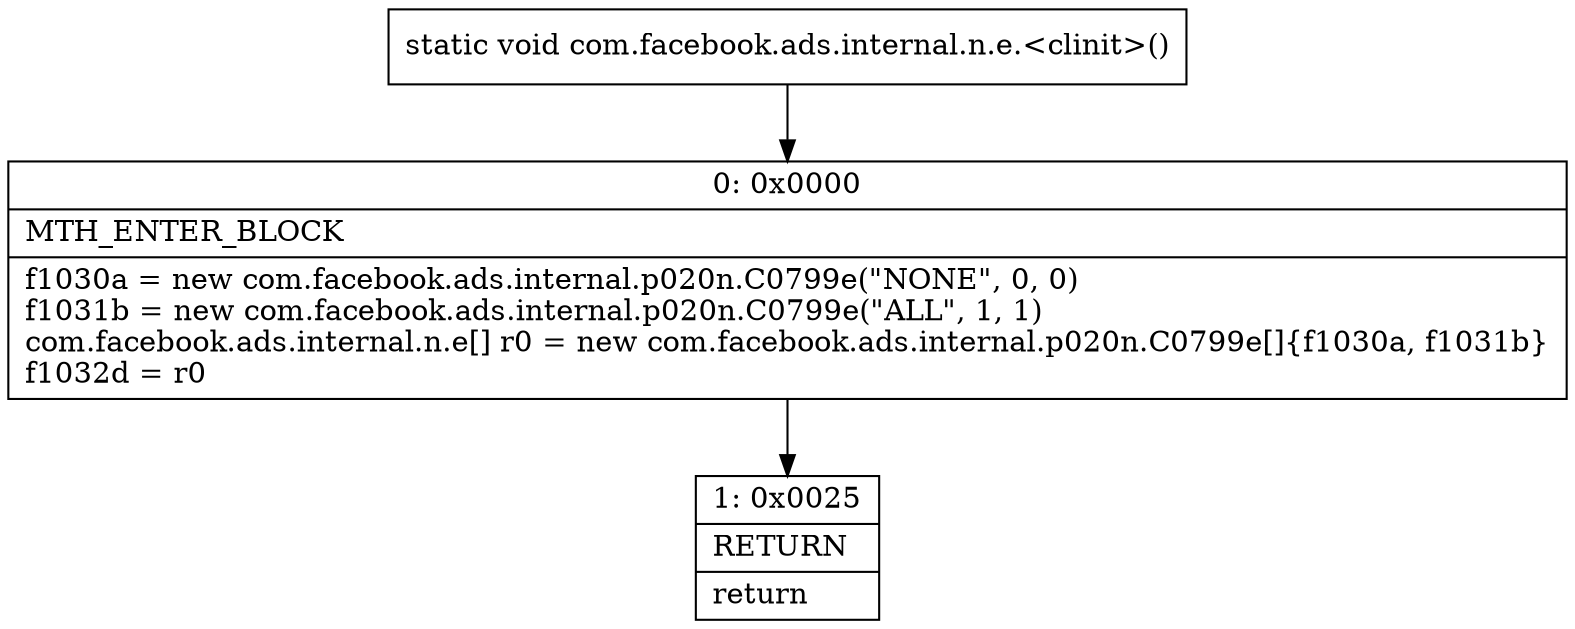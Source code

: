 digraph "CFG forcom.facebook.ads.internal.n.e.\<clinit\>()V" {
Node_0 [shape=record,label="{0\:\ 0x0000|MTH_ENTER_BLOCK\l|f1030a = new com.facebook.ads.internal.p020n.C0799e(\"NONE\", 0, 0)\lf1031b = new com.facebook.ads.internal.p020n.C0799e(\"ALL\", 1, 1)\lcom.facebook.ads.internal.n.e[] r0 = new com.facebook.ads.internal.p020n.C0799e[]\{f1030a, f1031b\}\lf1032d = r0\l}"];
Node_1 [shape=record,label="{1\:\ 0x0025|RETURN\l|return\l}"];
MethodNode[shape=record,label="{static void com.facebook.ads.internal.n.e.\<clinit\>() }"];
MethodNode -> Node_0;
Node_0 -> Node_1;
}

